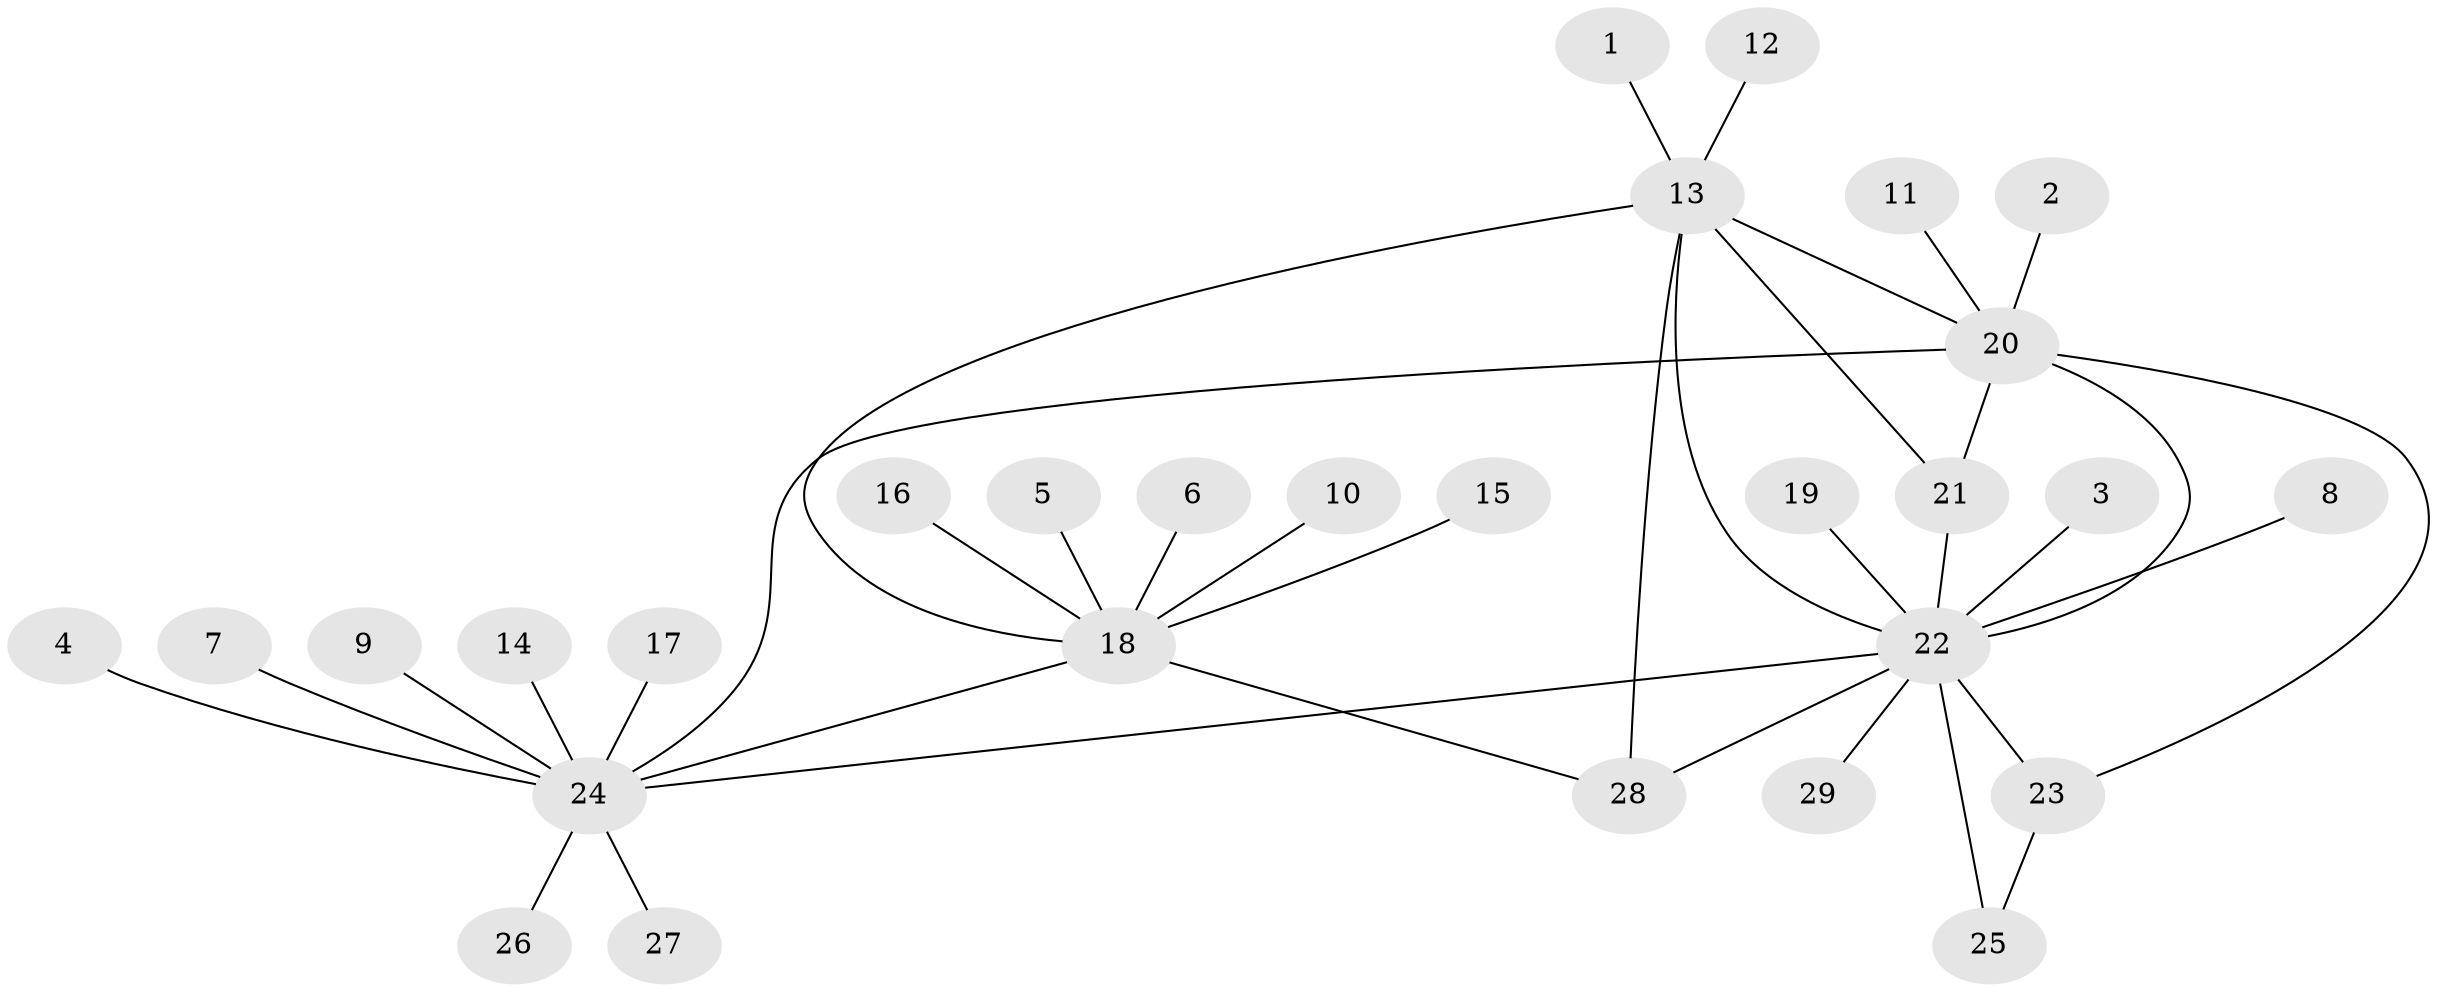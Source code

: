 // original degree distribution, {1: 0.5344827586206896, 10: 0.034482758620689655, 8: 0.017241379310344827, 14: 0.017241379310344827, 3: 0.1206896551724138, 11: 0.017241379310344827, 4: 0.034482758620689655, 6: 0.017241379310344827, 2: 0.1896551724137931, 5: 0.017241379310344827}
// Generated by graph-tools (version 1.1) at 2025/49/03/09/25 03:49:46]
// undirected, 29 vertices, 37 edges
graph export_dot {
graph [start="1"]
  node [color=gray90,style=filled];
  1;
  2;
  3;
  4;
  5;
  6;
  7;
  8;
  9;
  10;
  11;
  12;
  13;
  14;
  15;
  16;
  17;
  18;
  19;
  20;
  21;
  22;
  23;
  24;
  25;
  26;
  27;
  28;
  29;
  1 -- 13 [weight=1.0];
  2 -- 20 [weight=1.0];
  3 -- 22 [weight=1.0];
  4 -- 24 [weight=1.0];
  5 -- 18 [weight=1.0];
  6 -- 18 [weight=1.0];
  7 -- 24 [weight=1.0];
  8 -- 22 [weight=1.0];
  9 -- 24 [weight=1.0];
  10 -- 18 [weight=1.0];
  11 -- 20 [weight=1.0];
  12 -- 13 [weight=1.0];
  13 -- 18 [weight=1.0];
  13 -- 20 [weight=1.0];
  13 -- 21 [weight=1.0];
  13 -- 22 [weight=2.0];
  13 -- 28 [weight=1.0];
  14 -- 24 [weight=1.0];
  15 -- 18 [weight=1.0];
  16 -- 18 [weight=1.0];
  17 -- 24 [weight=1.0];
  18 -- 24 [weight=1.0];
  18 -- 28 [weight=1.0];
  19 -- 22 [weight=1.0];
  20 -- 21 [weight=1.0];
  20 -- 22 [weight=2.0];
  20 -- 23 [weight=1.0];
  20 -- 24 [weight=1.0];
  21 -- 22 [weight=1.0];
  22 -- 23 [weight=2.0];
  22 -- 24 [weight=1.0];
  22 -- 25 [weight=1.0];
  22 -- 28 [weight=2.0];
  22 -- 29 [weight=1.0];
  23 -- 25 [weight=1.0];
  24 -- 26 [weight=1.0];
  24 -- 27 [weight=1.0];
}
